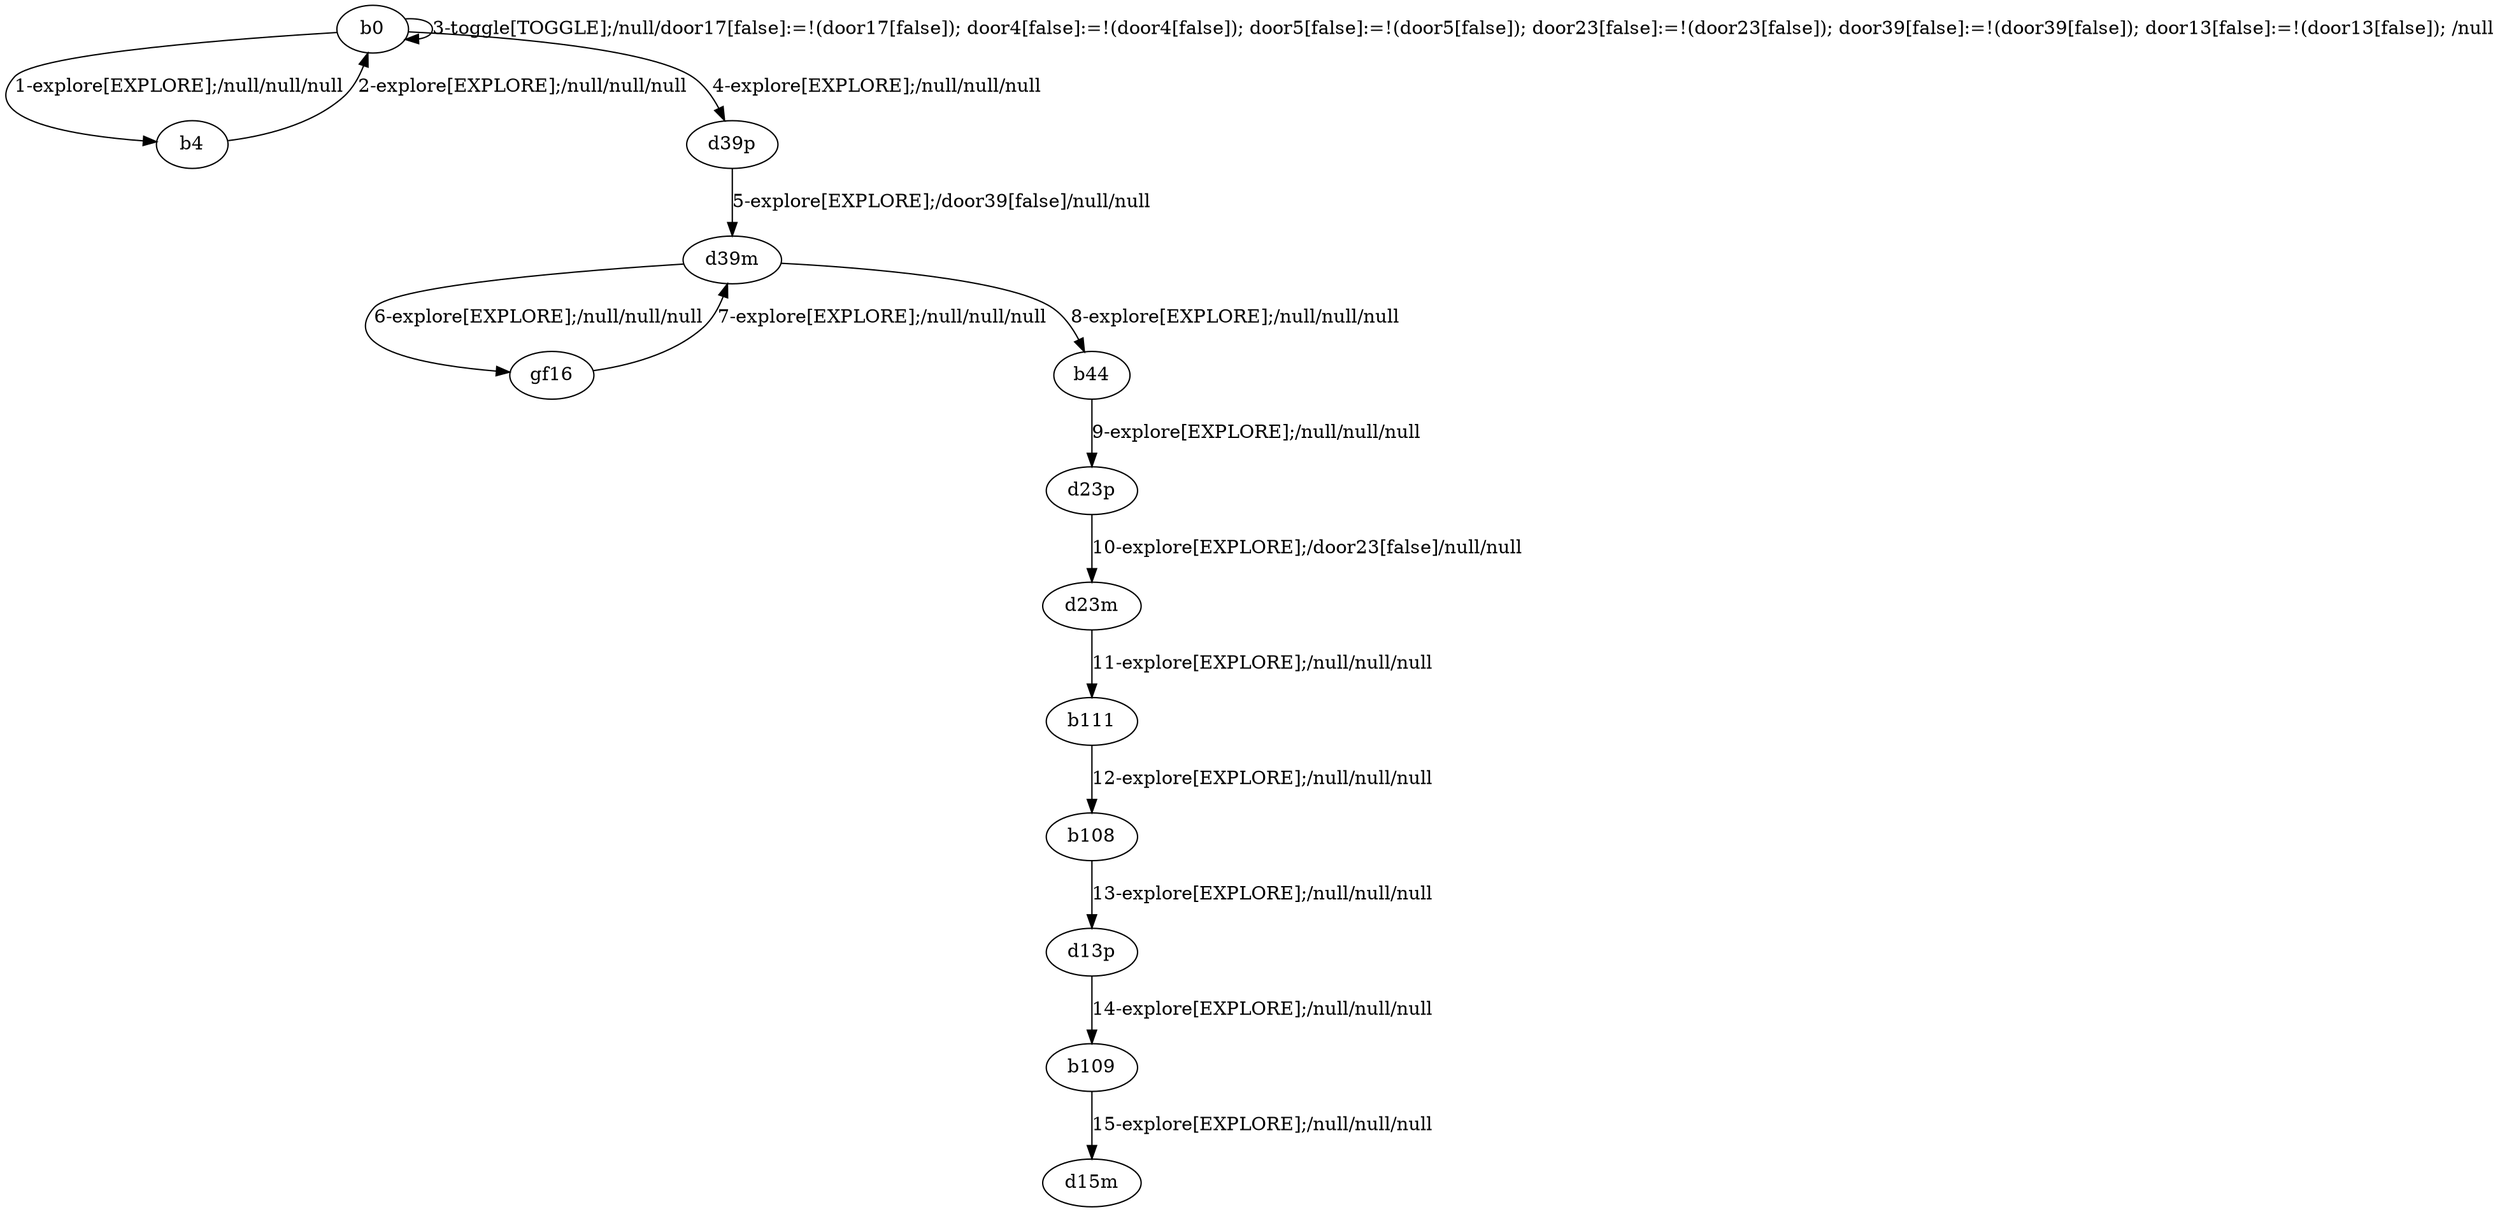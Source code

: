 # Total number of goals covered by this test: 1
# d39m --> gf16

digraph g {
"b0" -> "b4" [label = "1-explore[EXPLORE];/null/null/null"];
"b4" -> "b0" [label = "2-explore[EXPLORE];/null/null/null"];
"b0" -> "b0" [label = "3-toggle[TOGGLE];/null/door17[false]:=!(door17[false]); door4[false]:=!(door4[false]); door5[false]:=!(door5[false]); door23[false]:=!(door23[false]); door39[false]:=!(door39[false]); door13[false]:=!(door13[false]); /null"];
"b0" -> "d39p" [label = "4-explore[EXPLORE];/null/null/null"];
"d39p" -> "d39m" [label = "5-explore[EXPLORE];/door39[false]/null/null"];
"d39m" -> "gf16" [label = "6-explore[EXPLORE];/null/null/null"];
"gf16" -> "d39m" [label = "7-explore[EXPLORE];/null/null/null"];
"d39m" -> "b44" [label = "8-explore[EXPLORE];/null/null/null"];
"b44" -> "d23p" [label = "9-explore[EXPLORE];/null/null/null"];
"d23p" -> "d23m" [label = "10-explore[EXPLORE];/door23[false]/null/null"];
"d23m" -> "b111" [label = "11-explore[EXPLORE];/null/null/null"];
"b111" -> "b108" [label = "12-explore[EXPLORE];/null/null/null"];
"b108" -> "d13p" [label = "13-explore[EXPLORE];/null/null/null"];
"d13p" -> "b109" [label = "14-explore[EXPLORE];/null/null/null"];
"b109" -> "d15m" [label = "15-explore[EXPLORE];/null/null/null"];
}